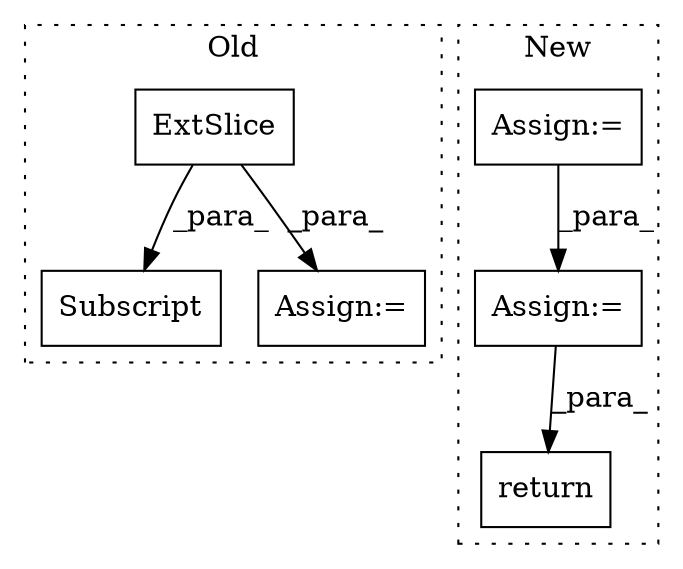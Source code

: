 digraph G {
subgraph cluster0 {
1 [label="ExtSlice" a="85" s="2435" l="4" shape="box"];
3 [label="Subscript" a="63" s="2435,0" l="33,0" shape="box"];
6 [label="Assign:=" a="68" s="2431" l="4" shape="box"];
label = "Old";
style="dotted";
}
subgraph cluster1 {
2 [label="return" a="93" s="5716" l="7" shape="box"];
4 [label="Assign:=" a="68" s="5441" l="3" shape="box"];
5 [label="Assign:=" a="68" s="5636" l="3" shape="box"];
label = "New";
style="dotted";
}
1 -> 6 [label="_para_"];
1 -> 3 [label="_para_"];
4 -> 5 [label="_para_"];
5 -> 2 [label="_para_"];
}